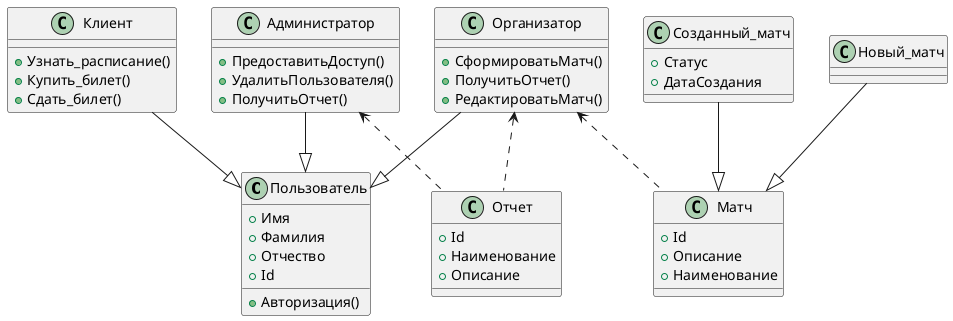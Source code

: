 @startuml

class Пользователь {
 +Имя
 +Фамилия
 +Отчество
 +Id
 +Авторизация()
}

class Клиент {
    +Узнать_расписание()
    +Купить_билет()
    +Сдать_билет()
}

class Матч {
    +Id
    +Описание
    +Наименование
}

class Новый_матч {
}

class Созданный_матч {
    +Статус
    +ДатаСоздания
}

class Организатор {
    +СформироватьМатч()
    +ПолучитьОтчет()
    +РедактироватьМатч()
}

class Отчет {
    +Id
    +Наименование
    +Описание
}

class Администратор {
    +ПредоставитьДоступ()
    +УдалитьПользователя()
    +ПолучитьОтчет()
}

Клиент --|> Пользователь
Организатор --|> Пользователь
Администратор --|> Пользователь

Новый_матч --|> Матч
Созданный_матч --|> Матч

Администратор <.. Отчет
Организатор <.. Отчет

Организатор <.. Матч
@enduml

